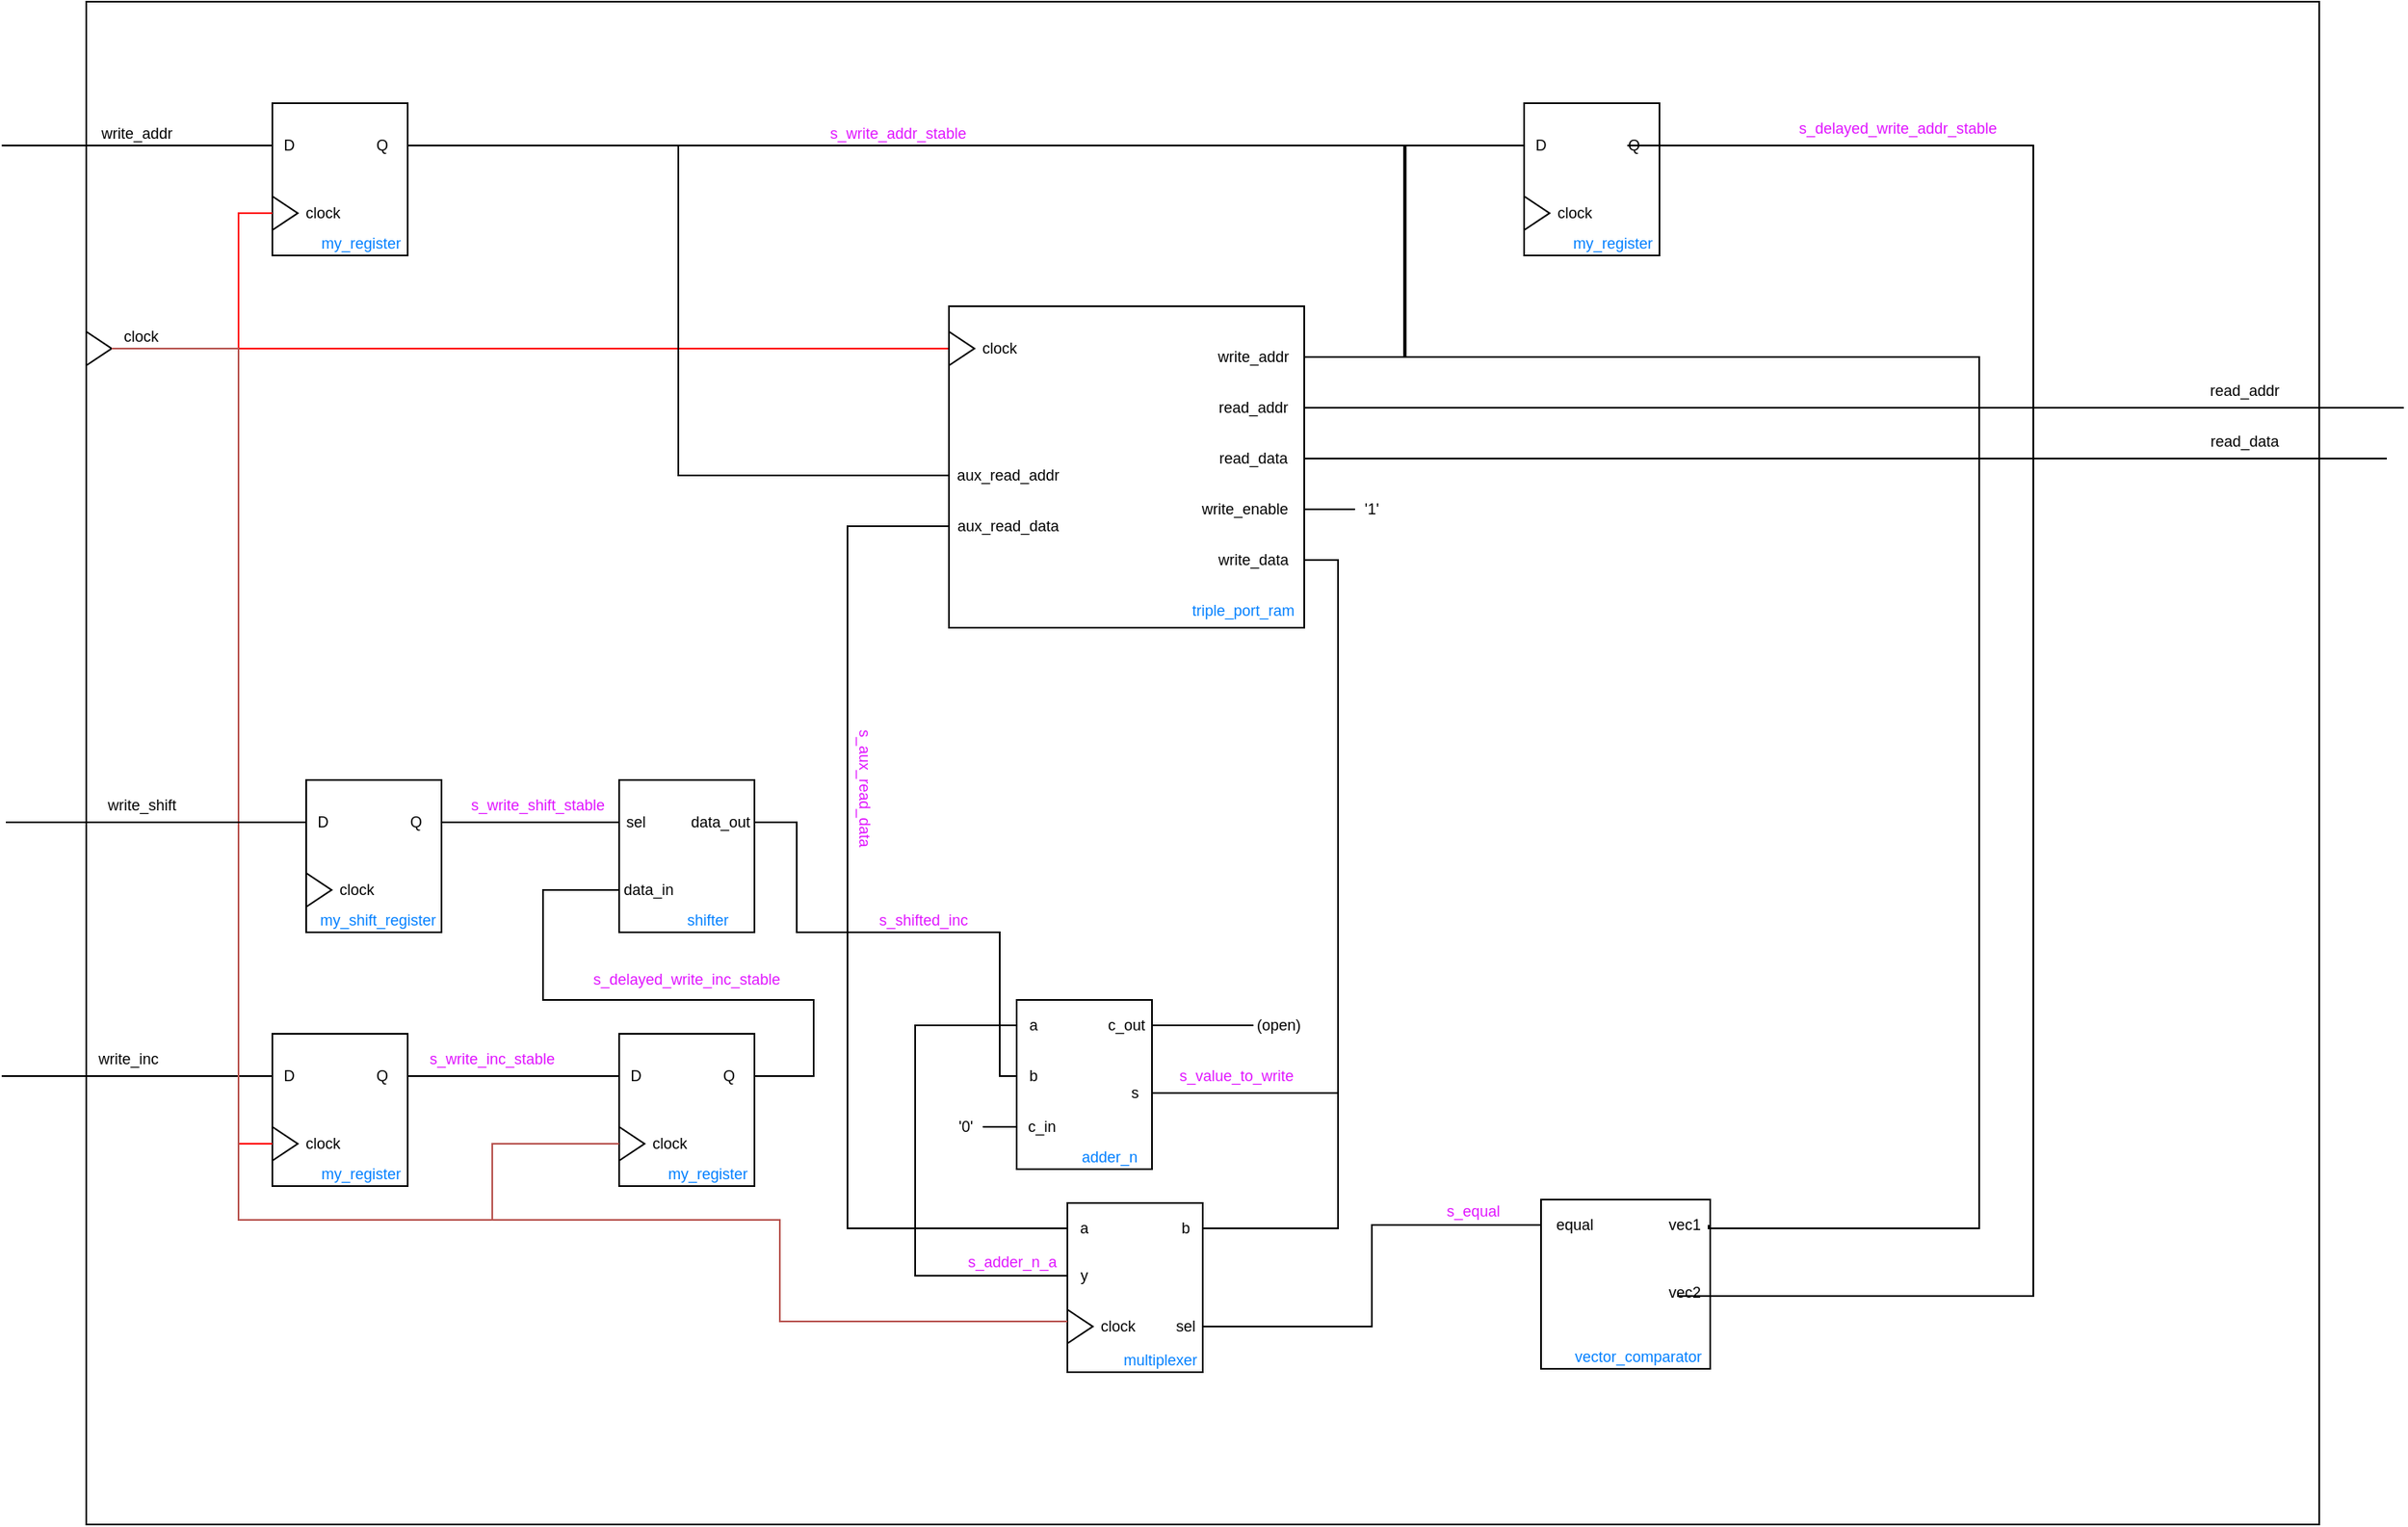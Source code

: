 <mxfile>
    <diagram name="Page-1" id="bcUVMIEKa_rK9hjM4VMe">
        <mxGraphModel dx="1444" dy="882" grid="1" gridSize="10" guides="1" tooltips="1" connect="1" arrows="1" fold="1" page="1" pageScale="1" pageWidth="850" pageHeight="1100" math="0" shadow="0">
            <root>
                <mxCell id="0"/>
                <mxCell id="1" parent="0"/>
                <mxCell id="u02WTMG_zB_Rgp9r-icY-11" value="" style="rounded=0;whiteSpace=wrap;html=1;movable=0;resizable=0;rotatable=0;deletable=0;editable=0;locked=1;connectable=0;" parent="1" vertex="1">
                    <mxGeometry x="110" y="140" width="1320" height="900" as="geometry"/>
                </mxCell>
                <mxCell id="u02WTMG_zB_Rgp9r-icY-12" value="" style="group" parent="1" vertex="1" connectable="0">
                    <mxGeometry x="220" y="200" width="80" height="98" as="geometry"/>
                </mxCell>
                <mxCell id="u02WTMG_zB_Rgp9r-icY-1" value="" style="rounded=0;whiteSpace=wrap;html=1;" parent="u02WTMG_zB_Rgp9r-icY-12" vertex="1">
                    <mxGeometry width="80" height="90" as="geometry"/>
                </mxCell>
                <mxCell id="u02WTMG_zB_Rgp9r-icY-2" value="Q" style="text;html=1;align=center;verticalAlign=middle;whiteSpace=wrap;rounded=0;fontSize=9;" parent="u02WTMG_zB_Rgp9r-icY-12" vertex="1">
                    <mxGeometry x="50" y="10" width="30" height="30" as="geometry"/>
                </mxCell>
                <mxCell id="u02WTMG_zB_Rgp9r-icY-4" value="" style="triangle;whiteSpace=wrap;html=1;" parent="u02WTMG_zB_Rgp9r-icY-12" vertex="1">
                    <mxGeometry y="55" width="15" height="20" as="geometry"/>
                </mxCell>
                <mxCell id="EOWlDWaqW3UNMmOw9FuK-22" style="edgeStyle=orthogonalEdgeStyle;rounded=0;orthogonalLoop=1;jettySize=auto;html=1;endArrow=none;endFill=0;" parent="u02WTMG_zB_Rgp9r-icY-12" source="u02WTMG_zB_Rgp9r-icY-5" edge="1">
                    <mxGeometry relative="1" as="geometry">
                        <mxPoint x="-160" y="25" as="targetPoint"/>
                    </mxGeometry>
                </mxCell>
                <mxCell id="u02WTMG_zB_Rgp9r-icY-5" value="D" style="text;html=1;align=center;verticalAlign=middle;whiteSpace=wrap;rounded=0;fontSize=9;" parent="u02WTMG_zB_Rgp9r-icY-12" vertex="1">
                    <mxGeometry y="10" width="20" height="30" as="geometry"/>
                </mxCell>
                <mxCell id="u02WTMG_zB_Rgp9r-icY-6" value="clock" style="text;html=1;align=center;verticalAlign=middle;whiteSpace=wrap;rounded=0;fontSize=9;" parent="u02WTMG_zB_Rgp9r-icY-12" vertex="1">
                    <mxGeometry x="10" y="50" width="40" height="30" as="geometry"/>
                </mxCell>
                <mxCell id="u02WTMG_zB_Rgp9r-icY-9" value="my_register" style="text;html=1;align=center;verticalAlign=middle;whiteSpace=wrap;rounded=0;fontSize=9;fontColor=#007FFF;" parent="u02WTMG_zB_Rgp9r-icY-12" vertex="1">
                    <mxGeometry x="25" y="68" width="55" height="30" as="geometry"/>
                </mxCell>
                <mxCell id="u02WTMG_zB_Rgp9r-icY-40" value="" style="triangle;whiteSpace=wrap;html=1;" parent="1" vertex="1">
                    <mxGeometry x="110" y="335" width="15" height="20" as="geometry"/>
                </mxCell>
                <mxCell id="u02WTMG_zB_Rgp9r-icY-41" value="clock" style="text;html=1;align=center;verticalAlign=middle;whiteSpace=wrap;rounded=0;fontSize=9;" parent="1" vertex="1">
                    <mxGeometry x="125" y="330" width="35" height="15" as="geometry"/>
                </mxCell>
                <mxCell id="u02WTMG_zB_Rgp9r-icY-42" style="edgeStyle=orthogonalEdgeStyle;rounded=0;orthogonalLoop=1;jettySize=auto;html=1;endArrow=none;endFill=0;entryX=1;entryY=0.5;entryDx=0;entryDy=0;strokeColor=#FF0000;" parent="1" source="u02WTMG_zB_Rgp9r-icY-14" target="u02WTMG_zB_Rgp9r-icY-40" edge="1">
                    <mxGeometry relative="1" as="geometry">
                        <mxPoint x="270" y="345" as="targetPoint"/>
                    </mxGeometry>
                </mxCell>
                <mxCell id="u02WTMG_zB_Rgp9r-icY-44" value="" style="group" parent="1" vertex="1" connectable="0">
                    <mxGeometry x="620" y="320" width="210" height="195" as="geometry"/>
                </mxCell>
                <mxCell id="u02WTMG_zB_Rgp9r-icY-13" value="" style="rounded=0;whiteSpace=wrap;html=1;" parent="u02WTMG_zB_Rgp9r-icY-44" vertex="1">
                    <mxGeometry width="210" height="190" as="geometry"/>
                </mxCell>
                <mxCell id="u02WTMG_zB_Rgp9r-icY-14" value="" style="triangle;whiteSpace=wrap;html=1;" parent="u02WTMG_zB_Rgp9r-icY-44" vertex="1">
                    <mxGeometry y="15" width="15" height="20" as="geometry"/>
                </mxCell>
                <mxCell id="u02WTMG_zB_Rgp9r-icY-15" value="clock" style="text;html=1;align=center;verticalAlign=middle;whiteSpace=wrap;rounded=0;fontSize=9;" parent="u02WTMG_zB_Rgp9r-icY-44" vertex="1">
                    <mxGeometry x="10" y="10" width="40" height="30" as="geometry"/>
                </mxCell>
                <mxCell id="u02WTMG_zB_Rgp9r-icY-23" value="aux_read_addr" style="text;html=1;align=center;verticalAlign=middle;whiteSpace=wrap;rounded=0;fontSize=9;" parent="u02WTMG_zB_Rgp9r-icY-44" vertex="1">
                    <mxGeometry y="85" width="70" height="30" as="geometry"/>
                </mxCell>
                <mxCell id="u02WTMG_zB_Rgp9r-icY-24" value="aux_read_data" style="text;html=1;align=center;verticalAlign=middle;whiteSpace=wrap;rounded=0;fontSize=9;" parent="u02WTMG_zB_Rgp9r-icY-44" vertex="1">
                    <mxGeometry y="115" width="70" height="30" as="geometry"/>
                </mxCell>
                <mxCell id="u02WTMG_zB_Rgp9r-icY-25" value="write_addr" style="text;html=1;align=center;verticalAlign=middle;whiteSpace=wrap;rounded=0;fontSize=9;" parent="u02WTMG_zB_Rgp9r-icY-44" vertex="1">
                    <mxGeometry x="150" y="15" width="60" height="30" as="geometry"/>
                </mxCell>
                <mxCell id="u02WTMG_zB_Rgp9r-icY-68" style="edgeStyle=orthogonalEdgeStyle;rounded=0;orthogonalLoop=1;jettySize=auto;html=1;endArrow=none;endFill=0;" parent="u02WTMG_zB_Rgp9r-icY-44" source="u02WTMG_zB_Rgp9r-icY-26" edge="1">
                    <mxGeometry relative="1" as="geometry">
                        <mxPoint x="860" y="60" as="targetPoint"/>
                    </mxGeometry>
                </mxCell>
                <mxCell id="u02WTMG_zB_Rgp9r-icY-26" value="read_addr" style="text;html=1;align=center;verticalAlign=middle;whiteSpace=wrap;rounded=0;fontSize=9;" parent="u02WTMG_zB_Rgp9r-icY-44" vertex="1">
                    <mxGeometry x="150" y="45" width="60" height="30" as="geometry"/>
                </mxCell>
                <mxCell id="u02WTMG_zB_Rgp9r-icY-67" style="edgeStyle=orthogonalEdgeStyle;rounded=0;orthogonalLoop=1;jettySize=auto;html=1;endArrow=none;endFill=0;" parent="u02WTMG_zB_Rgp9r-icY-44" source="u02WTMG_zB_Rgp9r-icY-27" edge="1">
                    <mxGeometry relative="1" as="geometry">
                        <mxPoint x="850" y="90" as="targetPoint"/>
                    </mxGeometry>
                </mxCell>
                <mxCell id="u02WTMG_zB_Rgp9r-icY-27" value="read_data" style="text;html=1;align=center;verticalAlign=middle;whiteSpace=wrap;rounded=0;fontSize=9;" parent="u02WTMG_zB_Rgp9r-icY-44" vertex="1">
                    <mxGeometry x="150" y="75" width="60" height="30" as="geometry"/>
                </mxCell>
                <mxCell id="u02WTMG_zB_Rgp9r-icY-28" value="write_enable" style="text;html=1;align=center;verticalAlign=middle;whiteSpace=wrap;rounded=0;fontSize=9;" parent="u02WTMG_zB_Rgp9r-icY-44" vertex="1">
                    <mxGeometry x="140" y="105" width="70" height="30" as="geometry"/>
                </mxCell>
                <mxCell id="u02WTMG_zB_Rgp9r-icY-29" value="write_data" style="text;html=1;align=center;verticalAlign=middle;whiteSpace=wrap;rounded=0;fontSize=9;" parent="u02WTMG_zB_Rgp9r-icY-44" vertex="1">
                    <mxGeometry x="150" y="135" width="60" height="30" as="geometry"/>
                </mxCell>
                <mxCell id="u02WTMG_zB_Rgp9r-icY-38" value="triple_port_ram" style="text;html=1;align=center;verticalAlign=middle;whiteSpace=wrap;rounded=0;fontSize=9;fontColor=#007FFF;" parent="u02WTMG_zB_Rgp9r-icY-44" vertex="1">
                    <mxGeometry x="140" y="165" width="67.5" height="30" as="geometry"/>
                </mxCell>
                <mxCell id="u02WTMG_zB_Rgp9r-icY-56" value="" style="group;movable=1;resizable=1;rotatable=1;deletable=1;editable=1;locked=0;connectable=1;" parent="1" vertex="1" connectable="0">
                    <mxGeometry x="220" y="750" width="80" height="98" as="geometry"/>
                </mxCell>
                <mxCell id="u02WTMG_zB_Rgp9r-icY-57" value="" style="rounded=0;whiteSpace=wrap;html=1;movable=1;resizable=1;rotatable=1;deletable=1;editable=1;locked=0;connectable=1;" parent="u02WTMG_zB_Rgp9r-icY-56" vertex="1">
                    <mxGeometry width="80" height="90" as="geometry"/>
                </mxCell>
                <mxCell id="u02WTMG_zB_Rgp9r-icY-58" value="Q" style="text;html=1;align=center;verticalAlign=middle;whiteSpace=wrap;rounded=0;fontSize=9;" parent="u02WTMG_zB_Rgp9r-icY-56" vertex="1">
                    <mxGeometry x="50" y="10" width="30" height="30" as="geometry"/>
                </mxCell>
                <mxCell id="u02WTMG_zB_Rgp9r-icY-59" value="" style="triangle;whiteSpace=wrap;html=1;" parent="u02WTMG_zB_Rgp9r-icY-56" vertex="1">
                    <mxGeometry y="55" width="15" height="20" as="geometry"/>
                </mxCell>
                <mxCell id="u02WTMG_zB_Rgp9r-icY-118" style="edgeStyle=orthogonalEdgeStyle;rounded=0;orthogonalLoop=1;jettySize=auto;html=1;endArrow=none;endFill=0;" parent="u02WTMG_zB_Rgp9r-icY-56" source="u02WTMG_zB_Rgp9r-icY-60" edge="1">
                    <mxGeometry relative="1" as="geometry">
                        <mxPoint x="-160" y="25" as="targetPoint"/>
                    </mxGeometry>
                </mxCell>
                <mxCell id="u02WTMG_zB_Rgp9r-icY-60" value="D" style="text;html=1;align=center;verticalAlign=middle;whiteSpace=wrap;rounded=0;fontSize=9;" parent="u02WTMG_zB_Rgp9r-icY-56" vertex="1">
                    <mxGeometry y="10" width="20" height="30" as="geometry"/>
                </mxCell>
                <mxCell id="u02WTMG_zB_Rgp9r-icY-61" value="clock" style="text;html=1;align=center;verticalAlign=middle;whiteSpace=wrap;rounded=0;fontSize=9;" parent="u02WTMG_zB_Rgp9r-icY-56" vertex="1">
                    <mxGeometry x="10" y="50" width="40" height="30" as="geometry"/>
                </mxCell>
                <mxCell id="u02WTMG_zB_Rgp9r-icY-62" value="my_register" style="text;html=1;align=center;verticalAlign=middle;whiteSpace=wrap;rounded=0;fontSize=9;fontColor=#007FFF;" parent="u02WTMG_zB_Rgp9r-icY-56" vertex="1">
                    <mxGeometry x="25" y="68" width="55" height="30" as="geometry"/>
                </mxCell>
                <mxCell id="u02WTMG_zB_Rgp9r-icY-63" style="edgeStyle=orthogonalEdgeStyle;rounded=0;orthogonalLoop=1;jettySize=auto;html=1;entryX=1;entryY=0.5;entryDx=0;entryDy=0;endArrow=none;endFill=0;strokeColor=#FF0000;" parent="1" source="u02WTMG_zB_Rgp9r-icY-59" target="u02WTMG_zB_Rgp9r-icY-40" edge="1">
                    <mxGeometry relative="1" as="geometry">
                        <Array as="points">
                            <mxPoint x="200" y="815"/>
                            <mxPoint x="200" y="345"/>
                        </Array>
                    </mxGeometry>
                </mxCell>
                <mxCell id="u02WTMG_zB_Rgp9r-icY-66" style="edgeStyle=orthogonalEdgeStyle;rounded=0;orthogonalLoop=1;jettySize=auto;html=1;entryX=1;entryY=0.5;entryDx=0;entryDy=0;endArrow=none;endFill=0;strokeColor=#FF0000;exitX=0;exitY=0.5;exitDx=0;exitDy=0;" parent="1" source="u02WTMG_zB_Rgp9r-icY-4" target="u02WTMG_zB_Rgp9r-icY-40" edge="1">
                    <mxGeometry relative="1" as="geometry">
                        <Array as="points">
                            <mxPoint x="200" y="265"/>
                            <mxPoint x="200" y="345"/>
                        </Array>
                    </mxGeometry>
                </mxCell>
                <mxCell id="u02WTMG_zB_Rgp9r-icY-69" value="read_addr" style="text;html=1;align=center;verticalAlign=middle;whiteSpace=wrap;rounded=0;fontSize=9;" parent="1" vertex="1">
                    <mxGeometry x="1356" y="355" width="60" height="30" as="geometry"/>
                </mxCell>
                <mxCell id="u02WTMG_zB_Rgp9r-icY-84" value="read_data" style="text;html=1;align=center;verticalAlign=middle;whiteSpace=wrap;rounded=0;fontSize=9;" parent="1" vertex="1">
                    <mxGeometry x="1356" y="385" width="60" height="30" as="geometry"/>
                </mxCell>
                <mxCell id="u02WTMG_zB_Rgp9r-icY-114" value="'1'" style="text;html=1;align=center;verticalAlign=middle;whiteSpace=wrap;rounded=0;fontSize=9;" parent="1" vertex="1">
                    <mxGeometry x="860" y="427" width="20" height="26" as="geometry"/>
                </mxCell>
                <mxCell id="u02WTMG_zB_Rgp9r-icY-116" style="edgeStyle=orthogonalEdgeStyle;rounded=0;orthogonalLoop=1;jettySize=auto;html=1;entryX=0;entryY=0.5;entryDx=0;entryDy=0;endArrow=none;endFill=0;" parent="1" source="u02WTMG_zB_Rgp9r-icY-28" target="u02WTMG_zB_Rgp9r-icY-114" edge="1">
                    <mxGeometry relative="1" as="geometry"/>
                </mxCell>
                <mxCell id="u02WTMG_zB_Rgp9r-icY-117" style="edgeStyle=orthogonalEdgeStyle;rounded=0;orthogonalLoop=1;jettySize=auto;html=1;entryX=1;entryY=0.5;entryDx=0;entryDy=0;endArrow=none;endFill=0;" parent="1" source="u02WTMG_zB_Rgp9r-icY-23" target="u02WTMG_zB_Rgp9r-icY-2" edge="1">
                    <mxGeometry relative="1" as="geometry"/>
                </mxCell>
                <mxCell id="u02WTMG_zB_Rgp9r-icY-119" value="&lt;div&gt;write_inc&lt;/div&gt;" style="text;html=1;align=center;verticalAlign=middle;whiteSpace=wrap;rounded=0;fontSize=9;" parent="1" vertex="1">
                    <mxGeometry x="110" y="750" width="50" height="30" as="geometry"/>
                </mxCell>
                <mxCell id="u02WTMG_zB_Rgp9r-icY-131" value="&lt;font color=&quot;#e014ff&quot;&gt;s_write_inc_stable&lt;/font&gt;" style="text;html=1;align=center;verticalAlign=middle;whiteSpace=wrap;rounded=0;fontSize=9;" parent="1" vertex="1">
                    <mxGeometry x="310" y="750" width="80" height="30" as="geometry"/>
                </mxCell>
                <mxCell id="u02WTMG_zB_Rgp9r-icY-133" value="" style="group" parent="1" vertex="1" connectable="0">
                    <mxGeometry x="425" y="750" width="80" height="98" as="geometry"/>
                </mxCell>
                <mxCell id="u02WTMG_zB_Rgp9r-icY-134" value="" style="rounded=0;whiteSpace=wrap;html=1;" parent="u02WTMG_zB_Rgp9r-icY-133" vertex="1">
                    <mxGeometry width="80" height="90" as="geometry"/>
                </mxCell>
                <mxCell id="u02WTMG_zB_Rgp9r-icY-135" value="Q" style="text;html=1;align=center;verticalAlign=middle;whiteSpace=wrap;rounded=0;fontSize=9;" parent="u02WTMG_zB_Rgp9r-icY-133" vertex="1">
                    <mxGeometry x="50" y="10" width="30" height="30" as="geometry"/>
                </mxCell>
                <mxCell id="u02WTMG_zB_Rgp9r-icY-136" value="" style="triangle;whiteSpace=wrap;html=1;" parent="u02WTMG_zB_Rgp9r-icY-133" vertex="1">
                    <mxGeometry y="55" width="15" height="20" as="geometry"/>
                </mxCell>
                <mxCell id="u02WTMG_zB_Rgp9r-icY-138" value="D" style="text;html=1;align=center;verticalAlign=middle;whiteSpace=wrap;rounded=0;fontSize=9;" parent="u02WTMG_zB_Rgp9r-icY-133" vertex="1">
                    <mxGeometry y="10" width="20" height="30" as="geometry"/>
                </mxCell>
                <mxCell id="u02WTMG_zB_Rgp9r-icY-139" value="clock" style="text;html=1;align=center;verticalAlign=middle;whiteSpace=wrap;rounded=0;fontSize=9;movable=0;resizable=0;rotatable=0;deletable=0;editable=0;locked=1;connectable=0;" parent="u02WTMG_zB_Rgp9r-icY-133" vertex="1">
                    <mxGeometry x="10" y="50" width="40" height="30" as="geometry"/>
                </mxCell>
                <mxCell id="u02WTMG_zB_Rgp9r-icY-140" value="my_register" style="text;html=1;align=center;verticalAlign=middle;whiteSpace=wrap;rounded=0;fontSize=9;fontColor=#007FFF;" parent="u02WTMG_zB_Rgp9r-icY-133" vertex="1">
                    <mxGeometry x="25" y="68" width="55" height="30" as="geometry"/>
                </mxCell>
                <mxCell id="u02WTMG_zB_Rgp9r-icY-143" style="edgeStyle=orthogonalEdgeStyle;rounded=0;orthogonalLoop=1;jettySize=auto;html=1;entryX=1;entryY=0.5;entryDx=0;entryDy=0;endArrow=none;endFill=0;" parent="1" source="u02WTMG_zB_Rgp9r-icY-138" target="u02WTMG_zB_Rgp9r-icY-58" edge="1">
                    <mxGeometry relative="1" as="geometry"/>
                </mxCell>
                <mxCell id="u02WTMG_zB_Rgp9r-icY-144" value="" style="group" parent="1" vertex="1" connectable="0">
                    <mxGeometry x="660" y="730" width="80" height="108" as="geometry"/>
                </mxCell>
                <mxCell id="u02WTMG_zB_Rgp9r-icY-47" value="" style="rounded=0;whiteSpace=wrap;html=1;" parent="u02WTMG_zB_Rgp9r-icY-144" vertex="1">
                    <mxGeometry width="80" height="100" as="geometry"/>
                </mxCell>
                <mxCell id="u02WTMG_zB_Rgp9r-icY-48" value="c_out" style="text;html=1;align=center;verticalAlign=middle;whiteSpace=wrap;rounded=0;fontSize=9;" parent="u02WTMG_zB_Rgp9r-icY-144" vertex="1">
                    <mxGeometry x="50" width="30" height="30" as="geometry"/>
                </mxCell>
                <mxCell id="u02WTMG_zB_Rgp9r-icY-50" value="a" style="text;html=1;align=center;verticalAlign=middle;whiteSpace=wrap;rounded=0;fontSize=9;" parent="u02WTMG_zB_Rgp9r-icY-144" vertex="1">
                    <mxGeometry width="20" height="30" as="geometry"/>
                </mxCell>
                <mxCell id="u02WTMG_zB_Rgp9r-icY-52" value="adder_n" style="text;html=1;align=center;verticalAlign=middle;whiteSpace=wrap;rounded=0;fontSize=9;fontColor=#007FFF;" parent="u02WTMG_zB_Rgp9r-icY-144" vertex="1">
                    <mxGeometry x="30" y="78" width="50" height="30" as="geometry"/>
                </mxCell>
                <mxCell id="u02WTMG_zB_Rgp9r-icY-53" value="b" style="text;html=1;align=center;verticalAlign=middle;whiteSpace=wrap;rounded=0;fontSize=9;" parent="u02WTMG_zB_Rgp9r-icY-144" vertex="1">
                    <mxGeometry y="30" width="20" height="30" as="geometry"/>
                </mxCell>
                <mxCell id="u02WTMG_zB_Rgp9r-icY-54" value="c_in" style="text;html=1;align=center;verticalAlign=middle;whiteSpace=wrap;rounded=0;fontSize=9;" parent="u02WTMG_zB_Rgp9r-icY-144" vertex="1">
                    <mxGeometry y="60" width="30" height="30" as="geometry"/>
                </mxCell>
                <mxCell id="u02WTMG_zB_Rgp9r-icY-55" value="s" style="text;html=1;align=center;verticalAlign=middle;whiteSpace=wrap;rounded=0;fontSize=9;" parent="u02WTMG_zB_Rgp9r-icY-144" vertex="1">
                    <mxGeometry x="60" y="40" width="20" height="30" as="geometry"/>
                </mxCell>
                <mxCell id="u02WTMG_zB_Rgp9r-icY-145" style="edgeStyle=orthogonalEdgeStyle;rounded=0;orthogonalLoop=1;jettySize=auto;html=1;entryX=0;entryY=0.5;entryDx=0;entryDy=0;endArrow=none;endFill=0;" parent="1" source="u02WTMG_zB_Rgp9r-icY-135" target="Z-Fa0jqv32ZpYlEeo3vv-62" edge="1">
                    <mxGeometry relative="1" as="geometry">
                        <Array as="points">
                            <mxPoint x="540" y="775"/>
                            <mxPoint x="540" y="730"/>
                            <mxPoint x="380" y="730"/>
                            <mxPoint x="380" y="665"/>
                        </Array>
                    </mxGeometry>
                </mxCell>
                <mxCell id="u02WTMG_zB_Rgp9r-icY-146" value="&lt;font color=&quot;#e014ff&quot;&gt;s_delayed_write_inc_stable&lt;/font&gt;" style="text;html=1;align=center;verticalAlign=middle;whiteSpace=wrap;rounded=0;fontSize=9;" parent="1" vertex="1">
                    <mxGeometry x="405" y="703" width="120" height="30" as="geometry"/>
                </mxCell>
                <mxCell id="u02WTMG_zB_Rgp9r-icY-157" value="(open)" style="text;html=1;align=center;verticalAlign=middle;whiteSpace=wrap;rounded=0;fontSize=9;" parent="1" vertex="1">
                    <mxGeometry x="800" y="730" width="30" height="30" as="geometry"/>
                </mxCell>
                <mxCell id="u02WTMG_zB_Rgp9r-icY-158" style="edgeStyle=orthogonalEdgeStyle;rounded=0;orthogonalLoop=1;jettySize=auto;html=1;entryX=0;entryY=0.5;entryDx=0;entryDy=0;endArrow=none;endFill=0;" parent="1" source="u02WTMG_zB_Rgp9r-icY-48" target="u02WTMG_zB_Rgp9r-icY-157" edge="1">
                    <mxGeometry relative="1" as="geometry"/>
                </mxCell>
                <mxCell id="EOWlDWaqW3UNMmOw9FuK-2" value="" style="group" parent="1" vertex="1" connectable="0">
                    <mxGeometry x="960" y="200" width="80" height="98" as="geometry"/>
                </mxCell>
                <mxCell id="EOWlDWaqW3UNMmOw9FuK-3" value="" style="rounded=0;whiteSpace=wrap;html=1;" parent="EOWlDWaqW3UNMmOw9FuK-2" vertex="1">
                    <mxGeometry width="80" height="90" as="geometry"/>
                </mxCell>
                <mxCell id="EOWlDWaqW3UNMmOw9FuK-4" value="Q" style="text;html=1;align=center;verticalAlign=middle;whiteSpace=wrap;rounded=0;fontSize=9;" parent="EOWlDWaqW3UNMmOw9FuK-2" vertex="1">
                    <mxGeometry x="50" y="10" width="30" height="30" as="geometry"/>
                </mxCell>
                <mxCell id="EOWlDWaqW3UNMmOw9FuK-5" value="" style="triangle;whiteSpace=wrap;html=1;" parent="EOWlDWaqW3UNMmOw9FuK-2" vertex="1">
                    <mxGeometry y="55" width="15" height="20" as="geometry"/>
                </mxCell>
                <mxCell id="EOWlDWaqW3UNMmOw9FuK-6" value="D" style="text;html=1;align=center;verticalAlign=middle;whiteSpace=wrap;rounded=0;fontSize=9;" parent="EOWlDWaqW3UNMmOw9FuK-2" vertex="1">
                    <mxGeometry y="10" width="20" height="30" as="geometry"/>
                </mxCell>
                <mxCell id="EOWlDWaqW3UNMmOw9FuK-7" value="clock" style="text;html=1;align=center;verticalAlign=middle;whiteSpace=wrap;rounded=0;fontSize=9;" parent="EOWlDWaqW3UNMmOw9FuK-2" vertex="1">
                    <mxGeometry x="10" y="50" width="40" height="30" as="geometry"/>
                </mxCell>
                <mxCell id="EOWlDWaqW3UNMmOw9FuK-8" value="my_register" style="text;html=1;align=center;verticalAlign=middle;whiteSpace=wrap;rounded=0;fontSize=9;fontColor=#007FFF;" parent="EOWlDWaqW3UNMmOw9FuK-2" vertex="1">
                    <mxGeometry x="25" y="68" width="55" height="30" as="geometry"/>
                </mxCell>
                <mxCell id="EOWlDWaqW3UNMmOw9FuK-10" style="edgeStyle=orthogonalEdgeStyle;rounded=0;orthogonalLoop=1;jettySize=auto;html=1;endArrow=none;endFill=0;exitX=0;exitY=0.5;exitDx=0;exitDy=0;" parent="1" source="EOWlDWaqW3UNMmOw9FuK-6" target="u02WTMG_zB_Rgp9r-icY-2" edge="1">
                    <mxGeometry relative="1" as="geometry">
                        <Array as="points"/>
                    </mxGeometry>
                </mxCell>
                <mxCell id="EOWlDWaqW3UNMmOw9FuK-13" value="" style="group" parent="1" vertex="1" connectable="0">
                    <mxGeometry x="970" y="848" width="110" height="108" as="geometry"/>
                </mxCell>
                <mxCell id="EOWlDWaqW3UNMmOw9FuK-14" value="" style="rounded=0;whiteSpace=wrap;html=1;" parent="EOWlDWaqW3UNMmOw9FuK-13" vertex="1">
                    <mxGeometry width="100" height="100" as="geometry"/>
                </mxCell>
                <mxCell id="EOWlDWaqW3UNMmOw9FuK-15" value="vec1" style="text;html=1;align=center;verticalAlign=middle;whiteSpace=wrap;rounded=0;fontSize=9;" parent="EOWlDWaqW3UNMmOw9FuK-13" vertex="1">
                    <mxGeometry x="70" width="30" height="30" as="geometry"/>
                </mxCell>
                <mxCell id="EOWlDWaqW3UNMmOw9FuK-16" value="equal" style="text;html=1;align=center;verticalAlign=middle;whiteSpace=wrap;rounded=0;fontSize=9;" parent="EOWlDWaqW3UNMmOw9FuK-13" vertex="1">
                    <mxGeometry width="40" height="30" as="geometry"/>
                </mxCell>
                <mxCell id="EOWlDWaqW3UNMmOw9FuK-17" value="vector_comparator" style="text;html=1;align=center;verticalAlign=middle;whiteSpace=wrap;rounded=0;fontSize=9;fontColor=#007FFF;" parent="EOWlDWaqW3UNMmOw9FuK-13" vertex="1">
                    <mxGeometry x="15" y="78" width="85" height="30" as="geometry"/>
                </mxCell>
                <mxCell id="EOWlDWaqW3UNMmOw9FuK-20" value="vec2" style="text;html=1;align=center;verticalAlign=middle;whiteSpace=wrap;rounded=0;fontSize=9;" parent="EOWlDWaqW3UNMmOw9FuK-13" vertex="1">
                    <mxGeometry x="70" y="40" width="30" height="30" as="geometry"/>
                </mxCell>
                <mxCell id="EOWlDWaqW3UNMmOw9FuK-21" style="edgeStyle=orthogonalEdgeStyle;rounded=0;orthogonalLoop=1;jettySize=auto;html=1;endArrow=none;endFill=0;entryX=1;entryY=0.5;entryDx=0;entryDy=0;" parent="1" source="u02WTMG_zB_Rgp9r-icY-25" target="u02WTMG_zB_Rgp9r-icY-2" edge="1">
                    <mxGeometry relative="1" as="geometry">
                        <mxPoint x="520" y="230" as="targetPoint"/>
                        <Array as="points">
                            <mxPoint x="890" y="350"/>
                            <mxPoint x="890" y="225"/>
                        </Array>
                    </mxGeometry>
                </mxCell>
                <mxCell id="EOWlDWaqW3UNMmOw9FuK-23" value="write_addr" style="text;html=1;align=center;verticalAlign=middle;whiteSpace=wrap;rounded=0;fontSize=9;" parent="1" vertex="1">
                    <mxGeometry x="110" y="210" width="60" height="15" as="geometry"/>
                </mxCell>
                <mxCell id="EOWlDWaqW3UNMmOw9FuK-24" value="s_write_addr_stable" style="text;html=1;align=center;verticalAlign=middle;whiteSpace=wrap;rounded=0;fontSize=9;fontColor=#E014FF;" parent="1" vertex="1">
                    <mxGeometry x="530" y="202.5" width="120" height="30" as="geometry"/>
                </mxCell>
                <mxCell id="EOWlDWaqW3UNMmOw9FuK-26" style="edgeStyle=orthogonalEdgeStyle;rounded=0;orthogonalLoop=1;jettySize=auto;html=1;entryX=1;entryY=0.5;entryDx=0;entryDy=0;endArrow=none;endFill=0;exitX=1;exitY=0.5;exitDx=0;exitDy=0;" parent="1" edge="1">
                    <mxGeometry relative="1" as="geometry">
                        <Array as="points">
                            <mxPoint x="1261" y="225"/>
                            <mxPoint x="1261" y="905"/>
                        </Array>
                        <mxPoint x="1021" y="225" as="sourcePoint"/>
                        <mxPoint x="1051" y="903" as="targetPoint"/>
                    </mxGeometry>
                </mxCell>
                <mxCell id="EOWlDWaqW3UNMmOw9FuK-30" style="edgeStyle=orthogonalEdgeStyle;rounded=0;orthogonalLoop=1;jettySize=auto;html=1;entryX=0;entryY=0.5;entryDx=0;entryDy=0;endArrow=none;endFill=0;exitX=1;exitY=0.5;exitDx=0;exitDy=0;" parent="1" edge="1">
                    <mxGeometry relative="1" as="geometry">
                        <Array as="points">
                            <mxPoint x="1229" y="865"/>
                            <mxPoint x="1229" y="350"/>
                            <mxPoint x="889" y="350"/>
                            <mxPoint x="889" y="225"/>
                        </Array>
                        <mxPoint x="1069" y="863" as="sourcePoint"/>
                        <mxPoint x="959" y="225" as="targetPoint"/>
                    </mxGeometry>
                </mxCell>
                <mxCell id="EOWlDWaqW3UNMmOw9FuK-32" value="" style="group" parent="1" vertex="1" connectable="0">
                    <mxGeometry x="690" y="850" width="80" height="108" as="geometry"/>
                </mxCell>
                <mxCell id="EOWlDWaqW3UNMmOw9FuK-33" value="" style="rounded=0;whiteSpace=wrap;html=1;" parent="EOWlDWaqW3UNMmOw9FuK-32" vertex="1">
                    <mxGeometry width="80" height="100" as="geometry"/>
                </mxCell>
                <mxCell id="EOWlDWaqW3UNMmOw9FuK-34" value="b" style="text;html=1;align=center;verticalAlign=middle;whiteSpace=wrap;rounded=0;fontSize=9;" parent="EOWlDWaqW3UNMmOw9FuK-32" vertex="1">
                    <mxGeometry x="60" width="20" height="30" as="geometry"/>
                </mxCell>
                <mxCell id="EOWlDWaqW3UNMmOw9FuK-35" value="y" style="text;html=1;align=center;verticalAlign=middle;whiteSpace=wrap;rounded=0;fontSize=9;" parent="EOWlDWaqW3UNMmOw9FuK-32" vertex="1">
                    <mxGeometry y="28" width="20" height="30" as="geometry"/>
                </mxCell>
                <mxCell id="EOWlDWaqW3UNMmOw9FuK-36" value="multiplexer" style="text;html=1;align=center;verticalAlign=middle;whiteSpace=wrap;rounded=0;fontSize=9;fontColor=#007FFF;" parent="EOWlDWaqW3UNMmOw9FuK-32" vertex="1">
                    <mxGeometry x="30" y="78" width="50" height="30" as="geometry"/>
                </mxCell>
                <mxCell id="EOWlDWaqW3UNMmOw9FuK-37" value="sel" style="text;html=1;align=center;verticalAlign=middle;whiteSpace=wrap;rounded=0;fontSize=9;" parent="EOWlDWaqW3UNMmOw9FuK-32" vertex="1">
                    <mxGeometry x="60" y="58" width="20" height="30" as="geometry"/>
                </mxCell>
                <mxCell id="EOWlDWaqW3UNMmOw9FuK-39" value="a" style="text;html=1;align=center;verticalAlign=middle;whiteSpace=wrap;rounded=0;fontSize=9;" parent="EOWlDWaqW3UNMmOw9FuK-32" vertex="1">
                    <mxGeometry width="20" height="30" as="geometry"/>
                </mxCell>
                <mxCell id="EOWlDWaqW3UNMmOw9FuK-47" value="" style="triangle;whiteSpace=wrap;html=1;" parent="EOWlDWaqW3UNMmOw9FuK-32" vertex="1">
                    <mxGeometry y="63" width="15" height="20" as="geometry"/>
                </mxCell>
                <mxCell id="EOWlDWaqW3UNMmOw9FuK-48" value="clock" style="text;html=1;align=center;verticalAlign=middle;whiteSpace=wrap;rounded=0;fontSize=9;" parent="EOWlDWaqW3UNMmOw9FuK-32" vertex="1">
                    <mxGeometry x="10" y="58" width="40" height="30" as="geometry"/>
                </mxCell>
                <mxCell id="EOWlDWaqW3UNMmOw9FuK-42" style="edgeStyle=orthogonalEdgeStyle;rounded=0;orthogonalLoop=1;jettySize=auto;html=1;entryX=1;entryY=0.5;entryDx=0;entryDy=0;endArrow=none;endFill=0;" parent="1" source="u02WTMG_zB_Rgp9r-icY-55" target="u02WTMG_zB_Rgp9r-icY-29" edge="1">
                    <mxGeometry relative="1" as="geometry">
                        <Array as="points">
                            <mxPoint x="850" y="785"/>
                            <mxPoint x="850" y="470"/>
                        </Array>
                    </mxGeometry>
                </mxCell>
                <mxCell id="EOWlDWaqW3UNMmOw9FuK-43" style="edgeStyle=orthogonalEdgeStyle;rounded=0;orthogonalLoop=1;jettySize=auto;html=1;entryX=0;entryY=0.5;entryDx=0;entryDy=0;endArrow=none;endFill=0;" parent="1" source="EOWlDWaqW3UNMmOw9FuK-35" target="u02WTMG_zB_Rgp9r-icY-50" edge="1">
                    <mxGeometry relative="1" as="geometry">
                        <Array as="points">
                            <mxPoint x="600" y="893"/>
                            <mxPoint x="600" y="745"/>
                        </Array>
                    </mxGeometry>
                </mxCell>
                <mxCell id="EOWlDWaqW3UNMmOw9FuK-51" style="edgeStyle=orthogonalEdgeStyle;rounded=0;orthogonalLoop=1;jettySize=auto;html=1;entryX=1;entryY=0.5;entryDx=0;entryDy=0;endArrow=none;endFill=0;fillColor=#f8cecc;strokeColor=#b85450;" parent="1" source="u02WTMG_zB_Rgp9r-icY-136" target="u02WTMG_zB_Rgp9r-icY-40" edge="1">
                    <mxGeometry relative="1" as="geometry">
                        <Array as="points">
                            <mxPoint x="350" y="815"/>
                            <mxPoint x="350" y="860"/>
                            <mxPoint x="200" y="860"/>
                            <mxPoint x="200" y="345"/>
                        </Array>
                    </mxGeometry>
                </mxCell>
                <mxCell id="EOWlDWaqW3UNMmOw9FuK-52" style="edgeStyle=orthogonalEdgeStyle;rounded=0;orthogonalLoop=1;jettySize=auto;html=1;entryX=1;entryY=0.5;entryDx=0;entryDy=0;endArrow=none;endFill=0;fillColor=#f8cecc;strokeColor=#b85450;" parent="1" source="EOWlDWaqW3UNMmOw9FuK-47" target="u02WTMG_zB_Rgp9r-icY-40" edge="1">
                    <mxGeometry relative="1" as="geometry">
                        <Array as="points">
                            <mxPoint x="520" y="920"/>
                            <mxPoint x="520" y="860"/>
                            <mxPoint x="200" y="860"/>
                            <mxPoint x="200" y="345"/>
                        </Array>
                    </mxGeometry>
                </mxCell>
                <mxCell id="EOWlDWaqW3UNMmOw9FuK-53" value="&lt;font color=&quot;#e014ff&quot;&gt;s_value_to_write&lt;/font&gt;" style="text;html=1;align=center;verticalAlign=middle;whiteSpace=wrap;rounded=0;fontSize=9;" parent="1" vertex="1">
                    <mxGeometry x="750" y="760" width="80" height="30" as="geometry"/>
                </mxCell>
                <mxCell id="EOWlDWaqW3UNMmOw9FuK-55" value="&lt;font color=&quot;#e014ff&quot;&gt;s_delayed_write_addr_stable&lt;/font&gt;" style="text;html=1;align=center;verticalAlign=middle;whiteSpace=wrap;rounded=0;fontSize=9;" parent="1" vertex="1">
                    <mxGeometry x="1116" y="200" width="130" height="30" as="geometry"/>
                </mxCell>
                <mxCell id="EOWlDWaqW3UNMmOw9FuK-58" value="&lt;font color=&quot;#e014ff&quot;&gt;s_aux_read_data&lt;/font&gt;" style="text;html=1;align=center;verticalAlign=middle;whiteSpace=wrap;rounded=0;fontSize=9;rotation=90;" parent="1" vertex="1">
                    <mxGeometry x="530" y="590" width="80" height="30" as="geometry"/>
                </mxCell>
                <mxCell id="EOWlDWaqW3UNMmOw9FuK-60" value="'0'" style="text;html=1;align=center;verticalAlign=middle;whiteSpace=wrap;rounded=0;fontSize=9;" parent="1" vertex="1">
                    <mxGeometry x="620" y="790" width="20" height="30" as="geometry"/>
                </mxCell>
                <mxCell id="EOWlDWaqW3UNMmOw9FuK-61" style="edgeStyle=orthogonalEdgeStyle;rounded=0;orthogonalLoop=1;jettySize=auto;html=1;entryX=1;entryY=0.5;entryDx=0;entryDy=0;endArrow=none;endFill=0;" parent="1" source="u02WTMG_zB_Rgp9r-icY-54" target="EOWlDWaqW3UNMmOw9FuK-60" edge="1">
                    <mxGeometry relative="1" as="geometry"/>
                </mxCell>
                <mxCell id="EOWlDWaqW3UNMmOw9FuK-63" style="edgeStyle=orthogonalEdgeStyle;rounded=0;orthogonalLoop=1;jettySize=auto;html=1;entryX=0;entryY=0.5;entryDx=0;entryDy=0;endArrow=none;endFill=0;" parent="1" source="EOWlDWaqW3UNMmOw9FuK-39" target="u02WTMG_zB_Rgp9r-icY-24" edge="1">
                    <mxGeometry relative="1" as="geometry">
                        <Array as="points">
                            <mxPoint x="560" y="865"/>
                            <mxPoint x="560" y="450"/>
                        </Array>
                    </mxGeometry>
                </mxCell>
                <mxCell id="EOWlDWaqW3UNMmOw9FuK-64" style="edgeStyle=orthogonalEdgeStyle;rounded=0;orthogonalLoop=1;jettySize=auto;html=1;entryX=1;entryY=0.5;entryDx=0;entryDy=0;endArrow=none;endFill=0;" parent="1" source="EOWlDWaqW3UNMmOw9FuK-34" target="u02WTMG_zB_Rgp9r-icY-55" edge="1">
                    <mxGeometry relative="1" as="geometry">
                        <Array as="points">
                            <mxPoint x="850" y="865"/>
                            <mxPoint x="850" y="785"/>
                        </Array>
                    </mxGeometry>
                </mxCell>
                <mxCell id="EOWlDWaqW3UNMmOw9FuK-67" value="&lt;font color=&quot;#e014ff&quot;&gt;s_adder_n_a&lt;/font&gt;" style="text;html=1;align=center;verticalAlign=middle;whiteSpace=wrap;rounded=0;fontSize=9;" parent="1" vertex="1">
                    <mxGeometry x="625" y="870" width="65" height="30" as="geometry"/>
                </mxCell>
                <mxCell id="EOWlDWaqW3UNMmOw9FuK-44" style="edgeStyle=orthogonalEdgeStyle;rounded=0;orthogonalLoop=1;jettySize=auto;html=1;entryX=1;entryY=0.5;entryDx=0;entryDy=0;endArrow=none;endFill=0;exitX=0;exitY=0.5;exitDx=0;exitDy=0;" parent="1" source="EOWlDWaqW3UNMmOw9FuK-16" target="EOWlDWaqW3UNMmOw9FuK-37" edge="1">
                    <mxGeometry relative="1" as="geometry">
                        <mxPoint x="1050" y="733" as="sourcePoint"/>
                    </mxGeometry>
                </mxCell>
                <mxCell id="EOWlDWaqW3UNMmOw9FuK-57" value="&lt;font color=&quot;#e014ff&quot;&gt;s_equal&lt;/font&gt;" style="text;html=1;align=center;verticalAlign=middle;whiteSpace=wrap;rounded=0;fontSize=9;" parent="1" vertex="1">
                    <mxGeometry x="900" y="840" width="60" height="30" as="geometry"/>
                </mxCell>
                <mxCell id="16" value="" style="group" parent="1" vertex="1" connectable="0">
                    <mxGeometry x="240" y="600" width="80" height="98" as="geometry"/>
                </mxCell>
                <mxCell id="17" value="" style="rounded=0;whiteSpace=wrap;html=1;" parent="16" vertex="1">
                    <mxGeometry width="80" height="90" as="geometry"/>
                </mxCell>
                <mxCell id="18" value="Q" style="text;html=1;align=center;verticalAlign=middle;whiteSpace=wrap;rounded=0;fontSize=9;" parent="16" vertex="1">
                    <mxGeometry x="50" y="10" width="30" height="30" as="geometry"/>
                </mxCell>
                <mxCell id="19" value="" style="triangle;whiteSpace=wrap;html=1;" parent="16" vertex="1">
                    <mxGeometry y="55" width="15" height="20" as="geometry"/>
                </mxCell>
                <mxCell id="20" value="D" style="text;html=1;align=center;verticalAlign=middle;whiteSpace=wrap;rounded=0;fontSize=9;" parent="16" vertex="1">
                    <mxGeometry y="10" width="20" height="30" as="geometry"/>
                </mxCell>
                <mxCell id="21" value="clock" style="text;html=1;align=center;verticalAlign=middle;whiteSpace=wrap;rounded=0;fontSize=9;movable=0;resizable=0;rotatable=0;deletable=0;editable=0;locked=1;connectable=0;" parent="16" vertex="1">
                    <mxGeometry x="10" y="50" width="40" height="30" as="geometry"/>
                </mxCell>
                <mxCell id="22" value="my_shift_register" style="text;html=1;align=center;verticalAlign=middle;whiteSpace=wrap;rounded=0;fontSize=9;fontColor=#007FFF;" parent="16" vertex="1">
                    <mxGeometry x="15" y="68" width="55" height="30" as="geometry"/>
                </mxCell>
                <mxCell id="23" style="edgeStyle=orthogonalEdgeStyle;rounded=0;orthogonalLoop=1;jettySize=auto;html=1;endArrow=none;endFill=0;exitX=0;exitY=0.5;exitDx=0;exitDy=0;" parent="1" source="20" edge="1">
                    <mxGeometry relative="1" as="geometry">
                        <mxPoint x="62.5" y="625" as="targetPoint"/>
                        <mxPoint x="222.5" y="625" as="sourcePoint"/>
                    </mxGeometry>
                </mxCell>
                <mxCell id="24" value="&lt;div&gt;write_shift&lt;/div&gt;" style="text;html=1;align=center;verticalAlign=middle;whiteSpace=wrap;rounded=0;fontSize=9;" parent="1" vertex="1">
                    <mxGeometry x="112.5" y="600" width="60" height="30" as="geometry"/>
                </mxCell>
                <mxCell id="Z-Fa0jqv32ZpYlEeo3vv-49" style="edgeStyle=none;rounded=0;html=1;exitX=1;exitY=0.5;exitDx=0;exitDy=0;entryX=0;entryY=0.25;entryDx=0;entryDy=0;endArrow=none;endFill=0;" parent="1" edge="1">
                    <mxGeometry relative="1" as="geometry"/>
                </mxCell>
                <mxCell id="Z-Fa0jqv32ZpYlEeo3vv-55" value="" style="group" parent="1" vertex="1" connectable="0">
                    <mxGeometry x="425" y="600" width="80" height="98" as="geometry"/>
                </mxCell>
                <mxCell id="Z-Fa0jqv32ZpYlEeo3vv-56" value="" style="rounded=0;whiteSpace=wrap;html=1;" parent="Z-Fa0jqv32ZpYlEeo3vv-55" vertex="1">
                    <mxGeometry width="80" height="90" as="geometry"/>
                </mxCell>
                <mxCell id="Z-Fa0jqv32ZpYlEeo3vv-57" value="data_out" style="text;html=1;align=center;verticalAlign=middle;whiteSpace=wrap;rounded=0;fontSize=9;" parent="Z-Fa0jqv32ZpYlEeo3vv-55" vertex="1">
                    <mxGeometry x="40" y="10" width="40" height="30" as="geometry"/>
                </mxCell>
                <mxCell id="Z-Fa0jqv32ZpYlEeo3vv-59" value="sel" style="text;html=1;align=center;verticalAlign=middle;whiteSpace=wrap;rounded=0;fontSize=9;" parent="Z-Fa0jqv32ZpYlEeo3vv-55" vertex="1">
                    <mxGeometry y="10" width="20" height="30" as="geometry"/>
                </mxCell>
                <mxCell id="Z-Fa0jqv32ZpYlEeo3vv-60" value="clock" style="text;html=1;align=center;verticalAlign=middle;whiteSpace=wrap;rounded=0;fontSize=9;movable=0;resizable=0;rotatable=0;deletable=0;editable=0;locked=1;connectable=0;" parent="Z-Fa0jqv32ZpYlEeo3vv-55" vertex="1">
                    <mxGeometry x="10" y="50" width="40" height="30" as="geometry"/>
                </mxCell>
                <mxCell id="Z-Fa0jqv32ZpYlEeo3vv-61" value="shifter" style="text;html=1;align=center;verticalAlign=middle;whiteSpace=wrap;rounded=0;fontSize=9;fontColor=#007FFF;" parent="Z-Fa0jqv32ZpYlEeo3vv-55" vertex="1">
                    <mxGeometry x="25" y="68" width="55" height="30" as="geometry"/>
                </mxCell>
                <mxCell id="Z-Fa0jqv32ZpYlEeo3vv-62" value="data_in&amp;nbsp; &amp;nbsp; &amp;nbsp;&amp;nbsp;" style="text;html=1;align=center;verticalAlign=middle;whiteSpace=wrap;rounded=0;fontSize=9;labelBackgroundColor=default;" parent="Z-Fa0jqv32ZpYlEeo3vv-55" vertex="1">
                    <mxGeometry y="50" width="50" height="30" as="geometry"/>
                </mxCell>
                <mxCell id="Z-Fa0jqv32ZpYlEeo3vv-68" value="&lt;font color=&quot;#e014ff&quot;&gt;s_write_shift_stable&lt;/font&gt;" style="text;html=1;align=center;verticalAlign=middle;whiteSpace=wrap;rounded=0;fontSize=9;" parent="Z-Fa0jqv32ZpYlEeo3vv-55" vertex="1">
                    <mxGeometry x="-83" width="70" height="30" as="geometry"/>
                </mxCell>
                <mxCell id="Z-Fa0jqv32ZpYlEeo3vv-63" style="edgeStyle=none;rounded=0;html=1;exitX=1;exitY=0.5;exitDx=0;exitDy=0;entryX=0;entryY=0.5;entryDx=0;entryDy=0;endArrow=none;endFill=0;" parent="1" source="18" target="Z-Fa0jqv32ZpYlEeo3vv-59" edge="1">
                    <mxGeometry relative="1" as="geometry"/>
                </mxCell>
                <mxCell id="Z-Fa0jqv32ZpYlEeo3vv-67" style="edgeStyle=none;rounded=0;html=1;exitX=1;exitY=0.5;exitDx=0;exitDy=0;entryX=0;entryY=0.5;entryDx=0;entryDy=0;endArrow=none;endFill=0;" parent="1" source="Z-Fa0jqv32ZpYlEeo3vv-57" target="u02WTMG_zB_Rgp9r-icY-53" edge="1">
                    <mxGeometry relative="1" as="geometry">
                        <Array as="points">
                            <mxPoint x="530" y="625"/>
                            <mxPoint x="530" y="690"/>
                            <mxPoint x="650" y="690"/>
                            <mxPoint x="650" y="775"/>
                        </Array>
                    </mxGeometry>
                </mxCell>
                <mxCell id="Z-Fa0jqv32ZpYlEeo3vv-70" value="&lt;font color=&quot;#e014ff&quot;&gt;s_shifted_inc&lt;br&gt;&lt;/font&gt;" style="text;html=1;align=center;verticalAlign=middle;whiteSpace=wrap;rounded=0;fontSize=9;" parent="1" vertex="1">
                    <mxGeometry x="570" y="668" width="70" height="30" as="geometry"/>
                </mxCell>
            </root>
        </mxGraphModel>
    </diagram>
</mxfile>